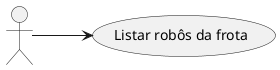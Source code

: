 @startuml
'https://plantuml.com/use-case-diagram

left to right direction
" " as nobody

nobody --> (Listar robôs da frota)

@enduml
